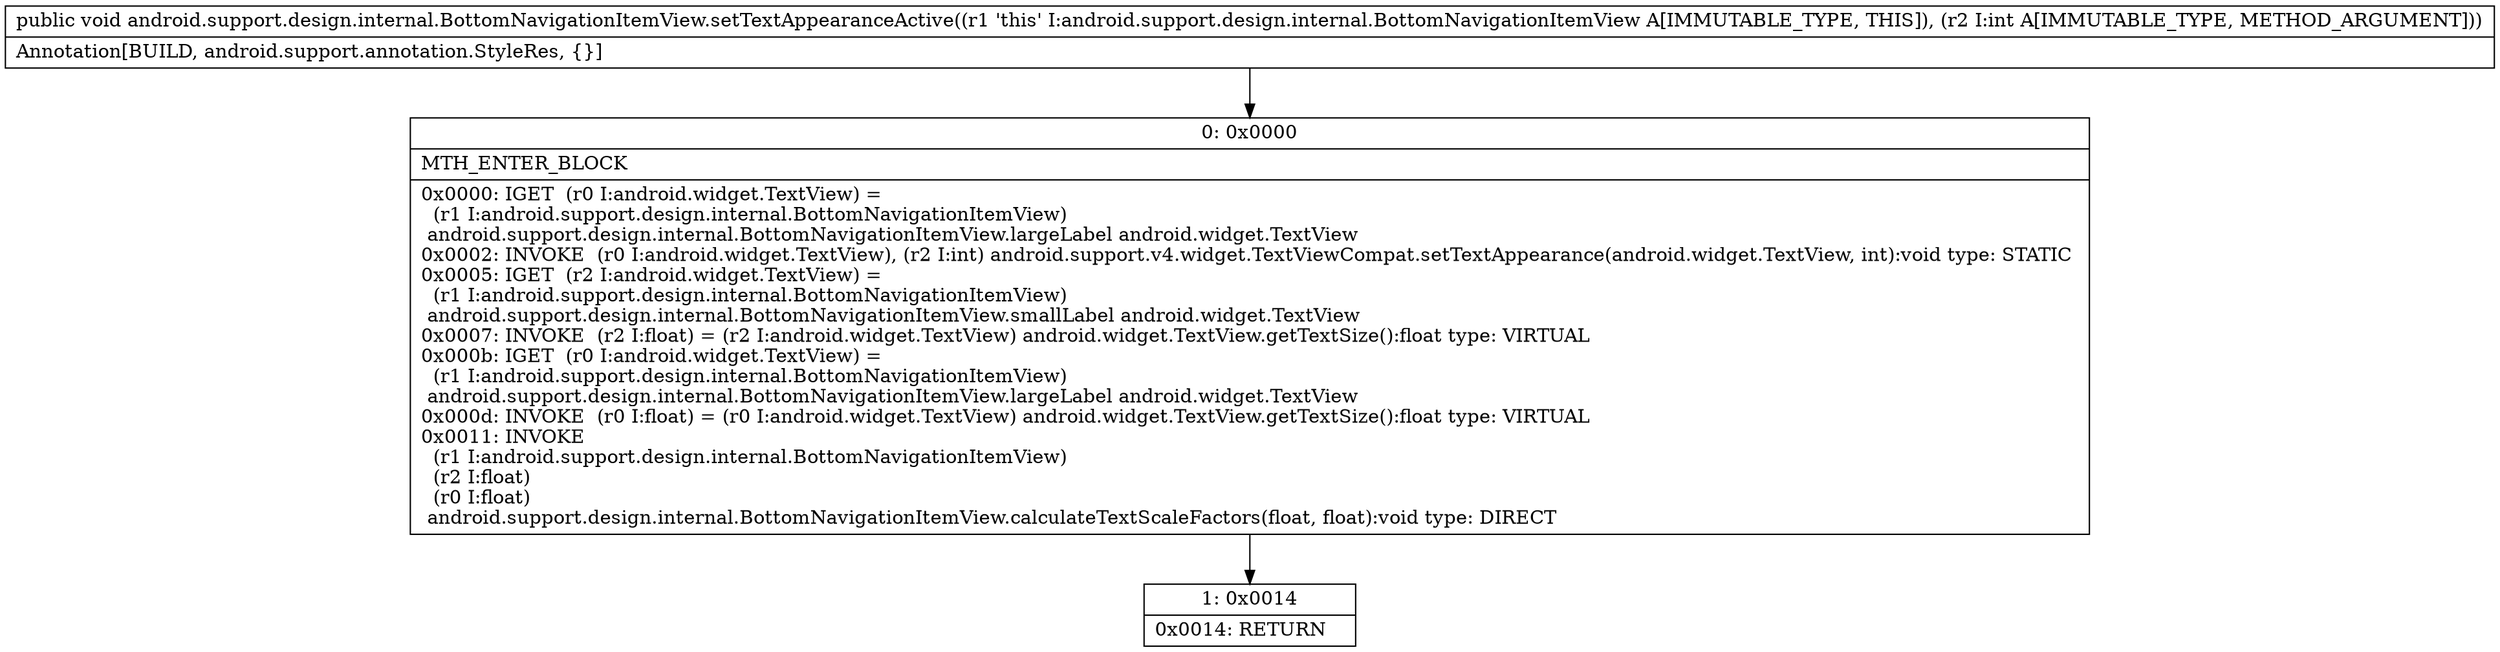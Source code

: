 digraph "CFG forandroid.support.design.internal.BottomNavigationItemView.setTextAppearanceActive(I)V" {
Node_0 [shape=record,label="{0\:\ 0x0000|MTH_ENTER_BLOCK\l|0x0000: IGET  (r0 I:android.widget.TextView) = \l  (r1 I:android.support.design.internal.BottomNavigationItemView)\l android.support.design.internal.BottomNavigationItemView.largeLabel android.widget.TextView \l0x0002: INVOKE  (r0 I:android.widget.TextView), (r2 I:int) android.support.v4.widget.TextViewCompat.setTextAppearance(android.widget.TextView, int):void type: STATIC \l0x0005: IGET  (r2 I:android.widget.TextView) = \l  (r1 I:android.support.design.internal.BottomNavigationItemView)\l android.support.design.internal.BottomNavigationItemView.smallLabel android.widget.TextView \l0x0007: INVOKE  (r2 I:float) = (r2 I:android.widget.TextView) android.widget.TextView.getTextSize():float type: VIRTUAL \l0x000b: IGET  (r0 I:android.widget.TextView) = \l  (r1 I:android.support.design.internal.BottomNavigationItemView)\l android.support.design.internal.BottomNavigationItemView.largeLabel android.widget.TextView \l0x000d: INVOKE  (r0 I:float) = (r0 I:android.widget.TextView) android.widget.TextView.getTextSize():float type: VIRTUAL \l0x0011: INVOKE  \l  (r1 I:android.support.design.internal.BottomNavigationItemView)\l  (r2 I:float)\l  (r0 I:float)\l android.support.design.internal.BottomNavigationItemView.calculateTextScaleFactors(float, float):void type: DIRECT \l}"];
Node_1 [shape=record,label="{1\:\ 0x0014|0x0014: RETURN   \l}"];
MethodNode[shape=record,label="{public void android.support.design.internal.BottomNavigationItemView.setTextAppearanceActive((r1 'this' I:android.support.design.internal.BottomNavigationItemView A[IMMUTABLE_TYPE, THIS]), (r2 I:int A[IMMUTABLE_TYPE, METHOD_ARGUMENT]))  | Annotation[BUILD, android.support.annotation.StyleRes, \{\}]\l}"];
MethodNode -> Node_0;
Node_0 -> Node_1;
}

